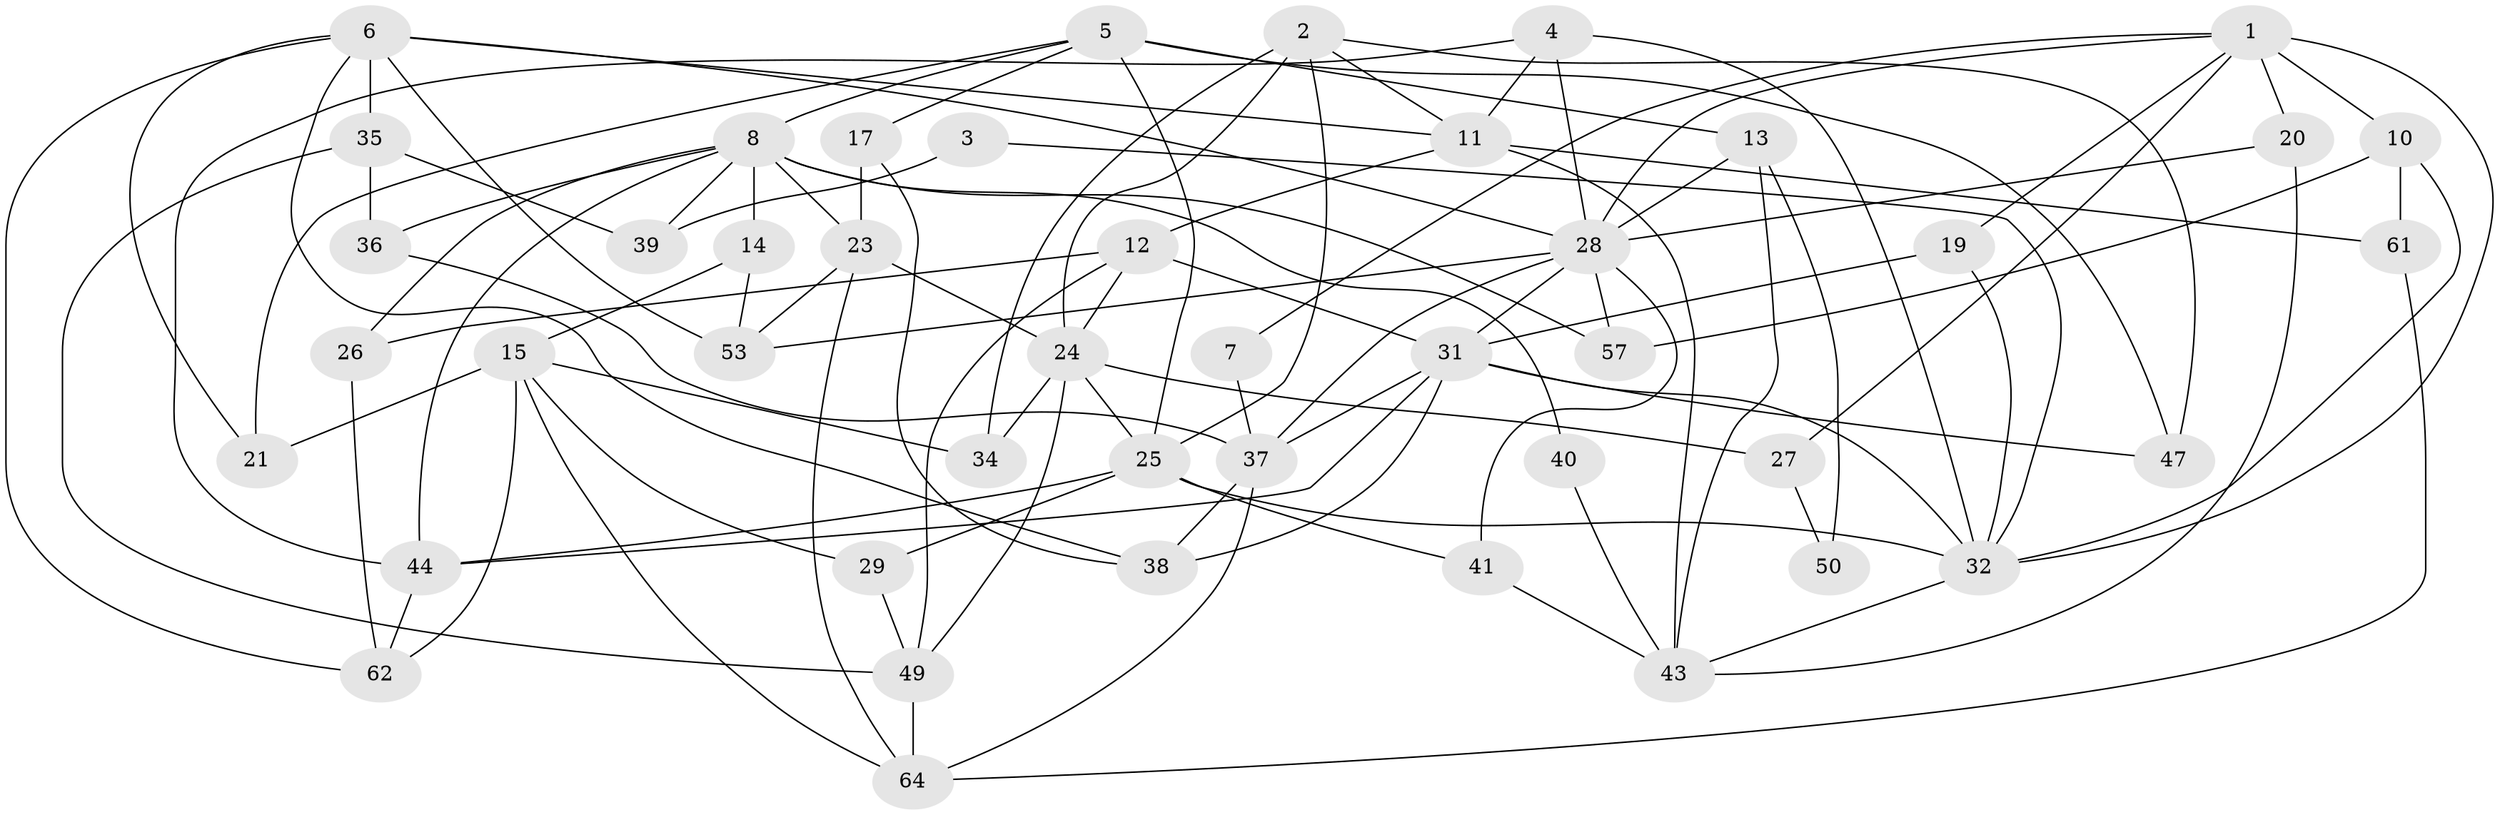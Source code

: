 // Generated by graph-tools (version 1.1) at 2025/24/03/03/25 07:24:03]
// undirected, 45 vertices, 102 edges
graph export_dot {
graph [start="1"]
  node [color=gray90,style=filled];
  1 [super="+46"];
  2 [super="+9"];
  3;
  4 [super="+18"];
  5 [super="+16"];
  6 [super="+45"];
  7;
  8 [super="+51"];
  10;
  11 [super="+56"];
  12 [super="+30"];
  13 [super="+22"];
  14;
  15 [super="+63"];
  17;
  19;
  20;
  21;
  23;
  24 [super="+60"];
  25 [super="+59"];
  26;
  27;
  28 [super="+52"];
  29;
  31 [super="+33"];
  32 [super="+48"];
  34;
  35 [super="+55"];
  36;
  37 [super="+58"];
  38;
  39;
  40;
  41 [super="+42"];
  43 [super="+54"];
  44 [super="+65"];
  47;
  49;
  50;
  53;
  57;
  61;
  62;
  64;
  1 -- 10 [weight=2];
  1 -- 7;
  1 -- 20;
  1 -- 32;
  1 -- 19;
  1 -- 27;
  1 -- 28;
  2 -- 34;
  2 -- 11;
  2 -- 24 [weight=2];
  2 -- 47;
  2 -- 25;
  3 -- 39;
  3 -- 32;
  4 -- 28;
  4 -- 32 [weight=2];
  4 -- 11;
  4 -- 44;
  5 -- 13;
  5 -- 17;
  5 -- 21;
  5 -- 25 [weight=2];
  5 -- 47;
  5 -- 8;
  6 -- 11;
  6 -- 53;
  6 -- 28;
  6 -- 35;
  6 -- 38;
  6 -- 62;
  6 -- 21;
  7 -- 37;
  8 -- 26;
  8 -- 23;
  8 -- 36;
  8 -- 39;
  8 -- 57;
  8 -- 40;
  8 -- 44;
  8 -- 14;
  10 -- 57;
  10 -- 61;
  10 -- 32;
  11 -- 61;
  11 -- 43;
  11 -- 12;
  12 -- 24;
  12 -- 26;
  12 -- 49;
  12 -- 31 [weight=2];
  13 -- 50;
  13 -- 43;
  13 -- 28;
  14 -- 53;
  14 -- 15;
  15 -- 29;
  15 -- 34;
  15 -- 64;
  15 -- 21;
  15 -- 62;
  17 -- 38;
  17 -- 23;
  19 -- 31;
  19 -- 32;
  20 -- 28;
  20 -- 43;
  23 -- 64;
  23 -- 53;
  23 -- 24;
  24 -- 25;
  24 -- 49;
  24 -- 34;
  24 -- 27;
  25 -- 44;
  25 -- 32;
  25 -- 41;
  25 -- 29;
  26 -- 62;
  27 -- 50;
  28 -- 53;
  28 -- 37;
  28 -- 41;
  28 -- 57;
  28 -- 31;
  29 -- 49;
  31 -- 47;
  31 -- 32;
  31 -- 38;
  31 -- 44;
  31 -- 37;
  32 -- 43;
  35 -- 36;
  35 -- 49;
  35 -- 39;
  36 -- 37;
  37 -- 64;
  37 -- 38;
  40 -- 43;
  41 -- 43;
  44 -- 62;
  49 -- 64;
  61 -- 64;
}

